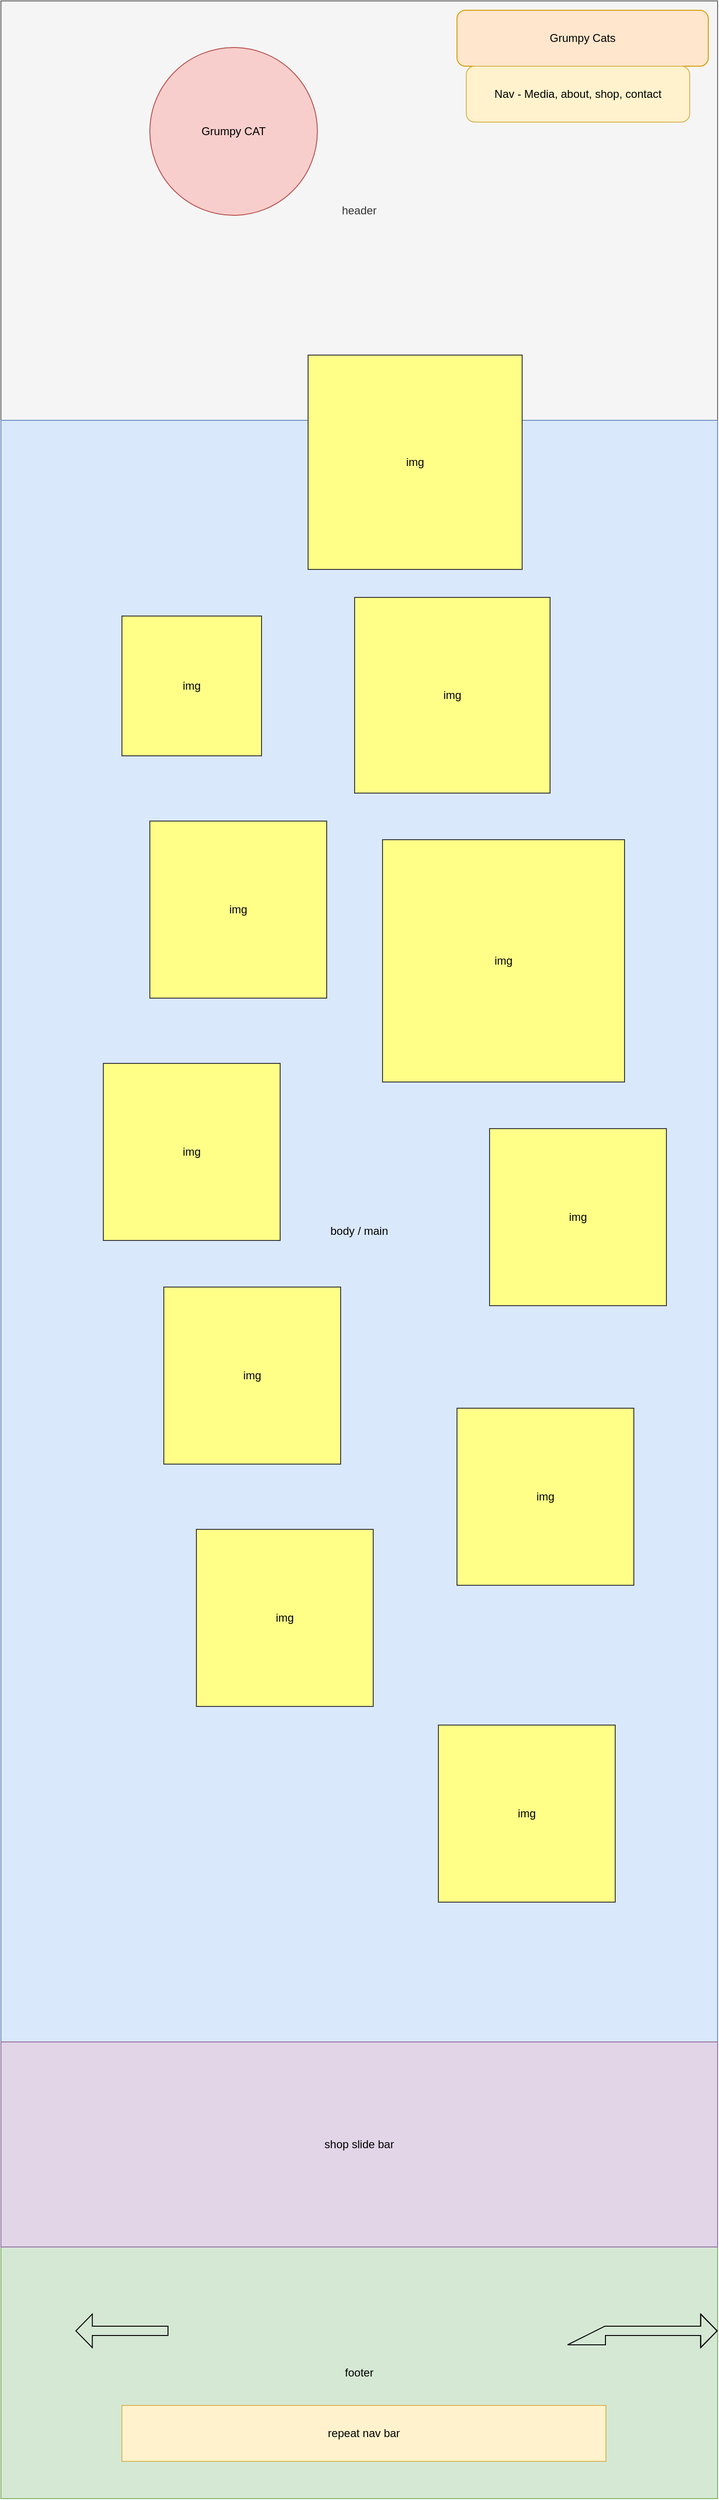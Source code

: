 <mxfile version="15.5.4" type="github">
  <diagram id="Qx3oN8VtpppPwI66jTBj" name="Page-1">
    <mxGraphModel dx="1422" dy="882" grid="1" gridSize="10" guides="1" tooltips="1" connect="1" arrows="1" fold="1" page="1" pageScale="1" pageWidth="850" pageHeight="1100" math="0" shadow="0">
      <root>
        <mxCell id="0" />
        <mxCell id="1" parent="0" />
        <mxCell id="RHpM9mKlpsJk6qprtlWM-1" value="header" style="rounded=0;whiteSpace=wrap;html=1;fillColor=#f5f5f5;fontColor=#333333;strokeColor=#666666;" vertex="1" parent="1">
          <mxGeometry x="60" y="10" width="770" height="450" as="geometry" />
        </mxCell>
        <mxCell id="RHpM9mKlpsJk6qprtlWM-2" value="Grumpy Cats" style="rounded=1;whiteSpace=wrap;html=1;fillColor=#ffe6cc;strokeColor=#d79b00;" vertex="1" parent="1">
          <mxGeometry x="550" y="20" width="270" height="60" as="geometry" />
        </mxCell>
        <mxCell id="RHpM9mKlpsJk6qprtlWM-3" value="Nav - Media, about, shop, contact" style="rounded=1;whiteSpace=wrap;html=1;fillColor=#fff2cc;strokeColor=#d6b656;" vertex="1" parent="1">
          <mxGeometry x="560" y="80" width="240" height="60" as="geometry" />
        </mxCell>
        <mxCell id="RHpM9mKlpsJk6qprtlWM-4" value="Grumpy CAT" style="ellipse;whiteSpace=wrap;html=1;aspect=fixed;fillColor=#f8cecc;strokeColor=#b85450;" vertex="1" parent="1">
          <mxGeometry x="220" y="60" width="180" height="180" as="geometry" />
        </mxCell>
        <mxCell id="RHpM9mKlpsJk6qprtlWM-5" value="body / main" style="rounded=0;whiteSpace=wrap;html=1;fillColor=#dae8fc;strokeColor=#6c8ebf;" vertex="1" parent="1">
          <mxGeometry x="60" y="460" width="770" height="1740" as="geometry" />
        </mxCell>
        <mxCell id="RHpM9mKlpsJk6qprtlWM-6" value="img" style="whiteSpace=wrap;html=1;aspect=fixed;fillColor=#ffff88;strokeColor=#36393d;" vertex="1" parent="1">
          <mxGeometry x="390" y="390" width="230" height="230" as="geometry" />
        </mxCell>
        <mxCell id="RHpM9mKlpsJk6qprtlWM-7" value="img" style="whiteSpace=wrap;html=1;aspect=fixed;fillColor=#ffff88;strokeColor=#36393d;" vertex="1" parent="1">
          <mxGeometry x="190" y="670" width="150" height="150" as="geometry" />
        </mxCell>
        <mxCell id="RHpM9mKlpsJk6qprtlWM-8" value="img" style="whiteSpace=wrap;html=1;aspect=fixed;fillColor=#ffff88;strokeColor=#36393d;" vertex="1" parent="1">
          <mxGeometry x="440" y="650" width="210" height="210" as="geometry" />
        </mxCell>
        <mxCell id="RHpM9mKlpsJk6qprtlWM-9" value="img" style="whiteSpace=wrap;html=1;aspect=fixed;fillColor=#ffff88;strokeColor=#36393d;" vertex="1" parent="1">
          <mxGeometry x="470" y="910" width="260" height="260" as="geometry" />
        </mxCell>
        <mxCell id="RHpM9mKlpsJk6qprtlWM-10" value="img" style="whiteSpace=wrap;html=1;aspect=fixed;fillColor=#ffff88;strokeColor=#36393d;" vertex="1" parent="1">
          <mxGeometry x="220" y="890" width="190" height="190" as="geometry" />
        </mxCell>
        <mxCell id="RHpM9mKlpsJk6qprtlWM-11" value="img" style="whiteSpace=wrap;html=1;aspect=fixed;fillColor=#ffff88;strokeColor=#36393d;" vertex="1" parent="1">
          <mxGeometry x="170" y="1150" width="190" height="190" as="geometry" />
        </mxCell>
        <mxCell id="RHpM9mKlpsJk6qprtlWM-12" value="img" style="whiteSpace=wrap;html=1;aspect=fixed;fillColor=#ffff88;strokeColor=#36393d;" vertex="1" parent="1">
          <mxGeometry x="585" y="1220" width="190" height="190" as="geometry" />
        </mxCell>
        <mxCell id="RHpM9mKlpsJk6qprtlWM-13" value="img" style="whiteSpace=wrap;html=1;aspect=fixed;fillColor=#ffff88;strokeColor=#36393d;" vertex="1" parent="1">
          <mxGeometry x="235" y="1390" width="190" height="190" as="geometry" />
        </mxCell>
        <mxCell id="RHpM9mKlpsJk6qprtlWM-14" value="img" style="whiteSpace=wrap;html=1;aspect=fixed;fillColor=#ffff88;strokeColor=#36393d;" vertex="1" parent="1">
          <mxGeometry x="550" y="1520" width="190" height="190" as="geometry" />
        </mxCell>
        <mxCell id="RHpM9mKlpsJk6qprtlWM-15" value="img" style="whiteSpace=wrap;html=1;aspect=fixed;fillColor=#ffff88;strokeColor=#36393d;" vertex="1" parent="1">
          <mxGeometry x="270" y="1650" width="190" height="190" as="geometry" />
        </mxCell>
        <mxCell id="RHpM9mKlpsJk6qprtlWM-16" value="img" style="whiteSpace=wrap;html=1;aspect=fixed;fillColor=#ffff88;strokeColor=#36393d;" vertex="1" parent="1">
          <mxGeometry x="530" y="1860" width="190" height="190" as="geometry" />
        </mxCell>
        <mxCell id="RHpM9mKlpsJk6qprtlWM-17" value="footer" style="rounded=0;whiteSpace=wrap;html=1;fillColor=#d5e8d4;strokeColor=#82b366;" vertex="1" parent="1">
          <mxGeometry x="60" y="2420" width="770" height="270" as="geometry" />
        </mxCell>
        <mxCell id="RHpM9mKlpsJk6qprtlWM-18" value="shop slide bar" style="rounded=0;whiteSpace=wrap;html=1;fillColor=#e1d5e7;strokeColor=#9673a6;" vertex="1" parent="1">
          <mxGeometry x="60" y="2200" width="770" height="220" as="geometry" />
        </mxCell>
        <mxCell id="RHpM9mKlpsJk6qprtlWM-19" value="repeat nav bar" style="rounded=0;whiteSpace=wrap;html=1;fillColor=#fff2cc;strokeColor=#d6b656;" vertex="1" parent="1">
          <mxGeometry x="190" y="2590" width="520" height="60" as="geometry" />
        </mxCell>
        <mxCell id="RHpM9mKlpsJk6qprtlWM-20" value="" style="shape=flexArrow;endArrow=classic;html=1;rounded=0;endWidth=25;endSize=5.56;" edge="1" parent="1">
          <mxGeometry width="50" height="50" relative="1" as="geometry">
            <mxPoint x="240" y="2510" as="sourcePoint" />
            <mxPoint x="140" y="2510" as="targetPoint" />
            <Array as="points">
              <mxPoint x="240" y="2510" />
            </Array>
          </mxGeometry>
        </mxCell>
        <mxCell id="RHpM9mKlpsJk6qprtlWM-21" value="" style="shape=flexArrow;endArrow=classic;html=1;rounded=0;endWidth=25;endSize=5.56;" edge="1" parent="1">
          <mxGeometry width="50" height="50" relative="1" as="geometry">
            <mxPoint x="710" y="2520" as="sourcePoint" />
            <mxPoint x="830" y="2510" as="targetPoint" />
            <Array as="points">
              <mxPoint x="710" y="2520" />
              <mxPoint x="660" y="2520" />
              <mxPoint x="690" y="2520" />
              <mxPoint x="710" y="2510" />
              <mxPoint x="730" y="2510" />
            </Array>
          </mxGeometry>
        </mxCell>
      </root>
    </mxGraphModel>
  </diagram>
</mxfile>
